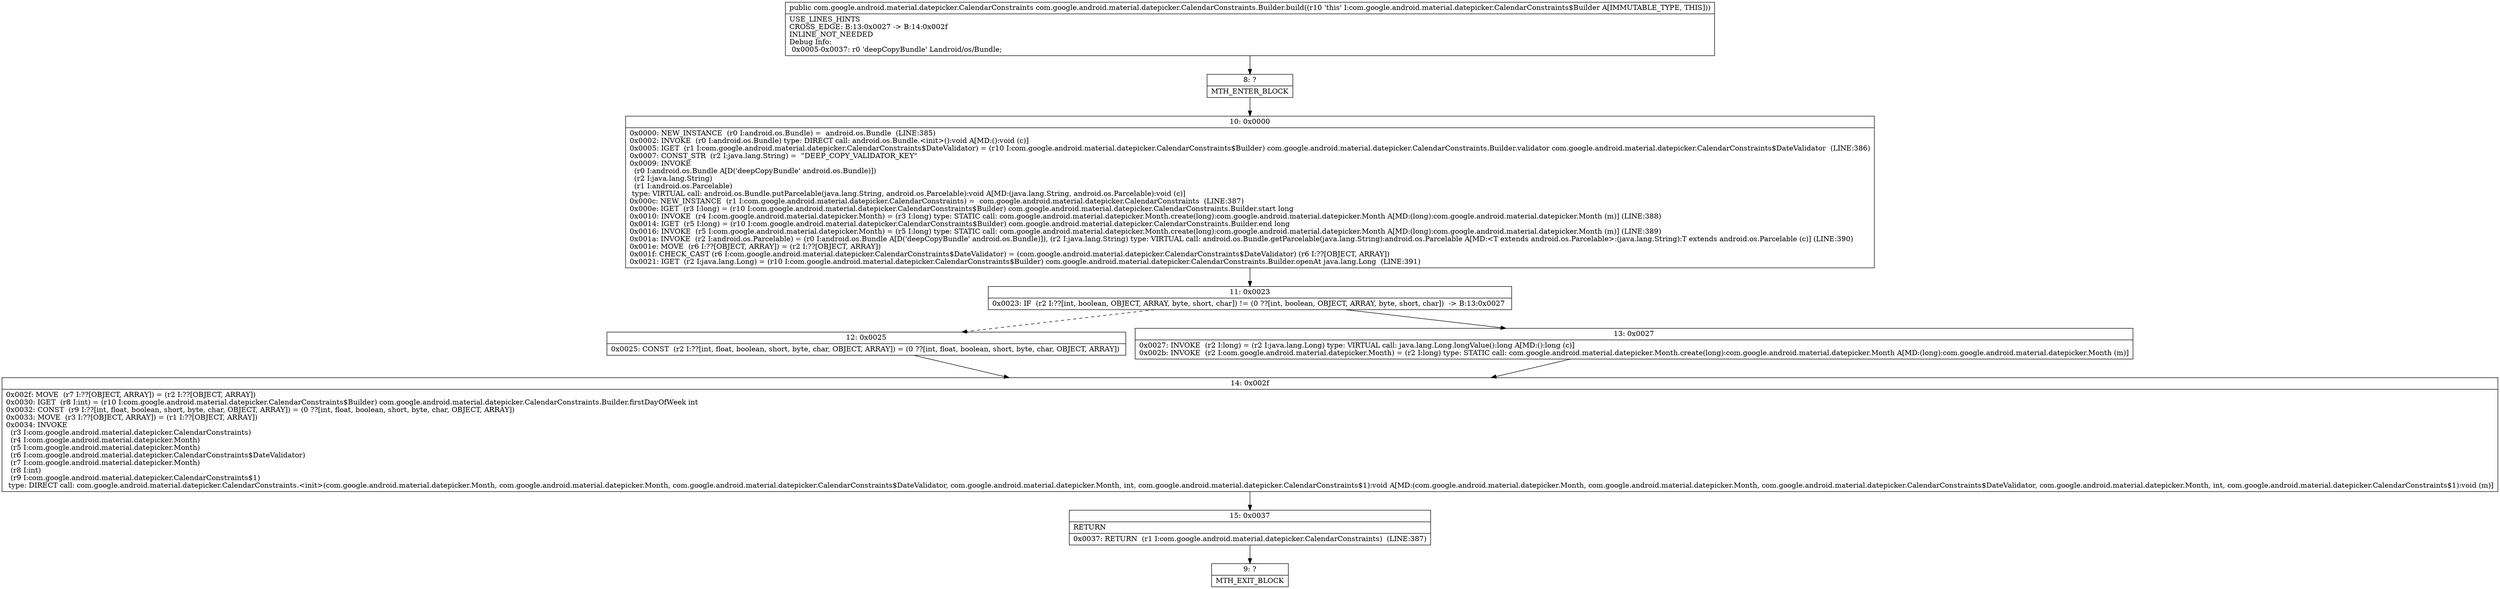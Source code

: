 digraph "CFG forcom.google.android.material.datepicker.CalendarConstraints.Builder.build()Lcom\/google\/android\/material\/datepicker\/CalendarConstraints;" {
Node_8 [shape=record,label="{8\:\ ?|MTH_ENTER_BLOCK\l}"];
Node_10 [shape=record,label="{10\:\ 0x0000|0x0000: NEW_INSTANCE  (r0 I:android.os.Bundle) =  android.os.Bundle  (LINE:385)\l0x0002: INVOKE  (r0 I:android.os.Bundle) type: DIRECT call: android.os.Bundle.\<init\>():void A[MD:():void (c)]\l0x0005: IGET  (r1 I:com.google.android.material.datepicker.CalendarConstraints$DateValidator) = (r10 I:com.google.android.material.datepicker.CalendarConstraints$Builder) com.google.android.material.datepicker.CalendarConstraints.Builder.validator com.google.android.material.datepicker.CalendarConstraints$DateValidator  (LINE:386)\l0x0007: CONST_STR  (r2 I:java.lang.String) =  \"DEEP_COPY_VALIDATOR_KEY\" \l0x0009: INVOKE  \l  (r0 I:android.os.Bundle A[D('deepCopyBundle' android.os.Bundle)])\l  (r2 I:java.lang.String)\l  (r1 I:android.os.Parcelable)\l type: VIRTUAL call: android.os.Bundle.putParcelable(java.lang.String, android.os.Parcelable):void A[MD:(java.lang.String, android.os.Parcelable):void (c)]\l0x000c: NEW_INSTANCE  (r1 I:com.google.android.material.datepicker.CalendarConstraints) =  com.google.android.material.datepicker.CalendarConstraints  (LINE:387)\l0x000e: IGET  (r3 I:long) = (r10 I:com.google.android.material.datepicker.CalendarConstraints$Builder) com.google.android.material.datepicker.CalendarConstraints.Builder.start long \l0x0010: INVOKE  (r4 I:com.google.android.material.datepicker.Month) = (r3 I:long) type: STATIC call: com.google.android.material.datepicker.Month.create(long):com.google.android.material.datepicker.Month A[MD:(long):com.google.android.material.datepicker.Month (m)] (LINE:388)\l0x0014: IGET  (r5 I:long) = (r10 I:com.google.android.material.datepicker.CalendarConstraints$Builder) com.google.android.material.datepicker.CalendarConstraints.Builder.end long \l0x0016: INVOKE  (r5 I:com.google.android.material.datepicker.Month) = (r5 I:long) type: STATIC call: com.google.android.material.datepicker.Month.create(long):com.google.android.material.datepicker.Month A[MD:(long):com.google.android.material.datepicker.Month (m)] (LINE:389)\l0x001a: INVOKE  (r2 I:android.os.Parcelable) = (r0 I:android.os.Bundle A[D('deepCopyBundle' android.os.Bundle)]), (r2 I:java.lang.String) type: VIRTUAL call: android.os.Bundle.getParcelable(java.lang.String):android.os.Parcelable A[MD:\<T extends android.os.Parcelable\>:(java.lang.String):T extends android.os.Parcelable (c)] (LINE:390)\l0x001e: MOVE  (r6 I:??[OBJECT, ARRAY]) = (r2 I:??[OBJECT, ARRAY]) \l0x001f: CHECK_CAST (r6 I:com.google.android.material.datepicker.CalendarConstraints$DateValidator) = (com.google.android.material.datepicker.CalendarConstraints$DateValidator) (r6 I:??[OBJECT, ARRAY]) \l0x0021: IGET  (r2 I:java.lang.Long) = (r10 I:com.google.android.material.datepicker.CalendarConstraints$Builder) com.google.android.material.datepicker.CalendarConstraints.Builder.openAt java.lang.Long  (LINE:391)\l}"];
Node_11 [shape=record,label="{11\:\ 0x0023|0x0023: IF  (r2 I:??[int, boolean, OBJECT, ARRAY, byte, short, char]) != (0 ??[int, boolean, OBJECT, ARRAY, byte, short, char])  \-\> B:13:0x0027 \l}"];
Node_12 [shape=record,label="{12\:\ 0x0025|0x0025: CONST  (r2 I:??[int, float, boolean, short, byte, char, OBJECT, ARRAY]) = (0 ??[int, float, boolean, short, byte, char, OBJECT, ARRAY]) \l}"];
Node_14 [shape=record,label="{14\:\ 0x002f|0x002f: MOVE  (r7 I:??[OBJECT, ARRAY]) = (r2 I:??[OBJECT, ARRAY]) \l0x0030: IGET  (r8 I:int) = (r10 I:com.google.android.material.datepicker.CalendarConstraints$Builder) com.google.android.material.datepicker.CalendarConstraints.Builder.firstDayOfWeek int \l0x0032: CONST  (r9 I:??[int, float, boolean, short, byte, char, OBJECT, ARRAY]) = (0 ??[int, float, boolean, short, byte, char, OBJECT, ARRAY]) \l0x0033: MOVE  (r3 I:??[OBJECT, ARRAY]) = (r1 I:??[OBJECT, ARRAY]) \l0x0034: INVOKE  \l  (r3 I:com.google.android.material.datepicker.CalendarConstraints)\l  (r4 I:com.google.android.material.datepicker.Month)\l  (r5 I:com.google.android.material.datepicker.Month)\l  (r6 I:com.google.android.material.datepicker.CalendarConstraints$DateValidator)\l  (r7 I:com.google.android.material.datepicker.Month)\l  (r8 I:int)\l  (r9 I:com.google.android.material.datepicker.CalendarConstraints$1)\l type: DIRECT call: com.google.android.material.datepicker.CalendarConstraints.\<init\>(com.google.android.material.datepicker.Month, com.google.android.material.datepicker.Month, com.google.android.material.datepicker.CalendarConstraints$DateValidator, com.google.android.material.datepicker.Month, int, com.google.android.material.datepicker.CalendarConstraints$1):void A[MD:(com.google.android.material.datepicker.Month, com.google.android.material.datepicker.Month, com.google.android.material.datepicker.CalendarConstraints$DateValidator, com.google.android.material.datepicker.Month, int, com.google.android.material.datepicker.CalendarConstraints$1):void (m)]\l}"];
Node_15 [shape=record,label="{15\:\ 0x0037|RETURN\l|0x0037: RETURN  (r1 I:com.google.android.material.datepicker.CalendarConstraints)  (LINE:387)\l}"];
Node_9 [shape=record,label="{9\:\ ?|MTH_EXIT_BLOCK\l}"];
Node_13 [shape=record,label="{13\:\ 0x0027|0x0027: INVOKE  (r2 I:long) = (r2 I:java.lang.Long) type: VIRTUAL call: java.lang.Long.longValue():long A[MD:():long (c)]\l0x002b: INVOKE  (r2 I:com.google.android.material.datepicker.Month) = (r2 I:long) type: STATIC call: com.google.android.material.datepicker.Month.create(long):com.google.android.material.datepicker.Month A[MD:(long):com.google.android.material.datepicker.Month (m)]\l}"];
MethodNode[shape=record,label="{public com.google.android.material.datepicker.CalendarConstraints com.google.android.material.datepicker.CalendarConstraints.Builder.build((r10 'this' I:com.google.android.material.datepicker.CalendarConstraints$Builder A[IMMUTABLE_TYPE, THIS]))  | USE_LINES_HINTS\lCROSS_EDGE: B:13:0x0027 \-\> B:14:0x002f\lINLINE_NOT_NEEDED\lDebug Info:\l  0x0005\-0x0037: r0 'deepCopyBundle' Landroid\/os\/Bundle;\l}"];
MethodNode -> Node_8;Node_8 -> Node_10;
Node_10 -> Node_11;
Node_11 -> Node_12[style=dashed];
Node_11 -> Node_13;
Node_12 -> Node_14;
Node_14 -> Node_15;
Node_15 -> Node_9;
Node_13 -> Node_14;
}

